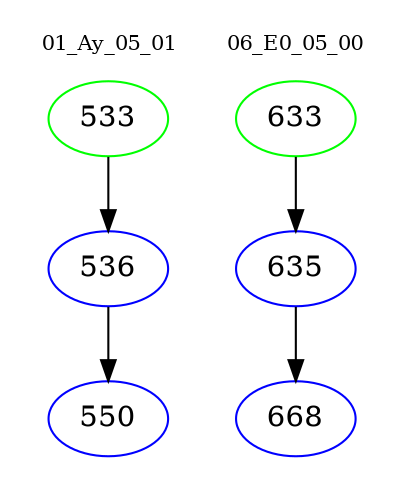 digraph{
subgraph cluster_0 {
color = white
label = "01_Ay_05_01";
fontsize=10;
T0_533 [label="533", color="green"]
T0_533 -> T0_536 [color="black"]
T0_536 [label="536", color="blue"]
T0_536 -> T0_550 [color="black"]
T0_550 [label="550", color="blue"]
}
subgraph cluster_1 {
color = white
label = "06_E0_05_00";
fontsize=10;
T1_633 [label="633", color="green"]
T1_633 -> T1_635 [color="black"]
T1_635 [label="635", color="blue"]
T1_635 -> T1_668 [color="black"]
T1_668 [label="668", color="blue"]
}
}

